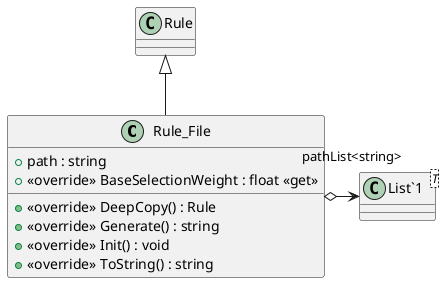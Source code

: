 @startuml
class Rule_File {
    + path : string
    + <<override>> BaseSelectionWeight : float <<get>>
    + <<override>> DeepCopy() : Rule
    + <<override>> Generate() : string
    + <<override>> Init() : void
    + <<override>> ToString() : string
}
class "List`1"<T> {
}
Rule <|-- Rule_File
Rule_File o-> "pathList<string>" "List`1"
@enduml
